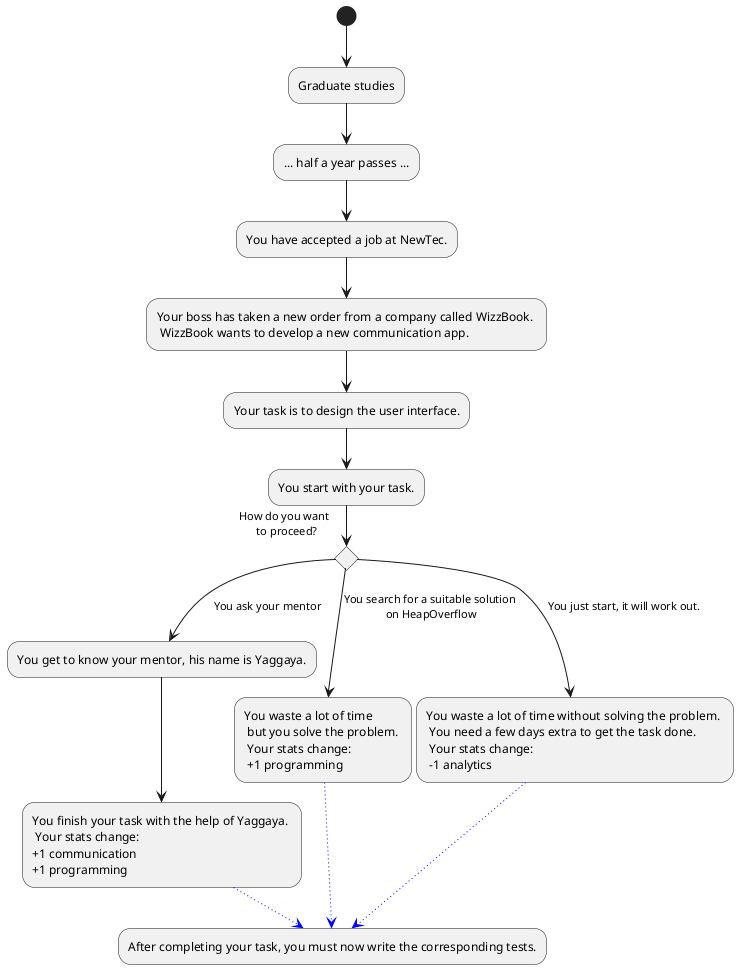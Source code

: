 @startuml
(*) --> "Graduate studies"
--> "... half a year passes ..."
--> "You have accepted a job at NewTec."
'Note: the project is not final, just a filler at the moment
--> "Your boss has taken a new order from a company called WizzBook. \n WizzBook wants to develop a new communication app."
--> "Your task is to design the user interface."
--> "You start with your task."
if "How do you want \n to proceed?" then
--> [You ask your mentor] "You get to know your mentor, his name is Yaggaya."
--> "You finish your task with the help of Yaggaya. \n Your stats change: \n+1 communication \n+1 programming " as askMentor
else
--> [You search for a suitable solution\n on HeapOverflow] "You waste a lot of time \n but you solve the problem. \n Your stats change: \n +1 programming" as heapFlow 
else
--> [You just start, it will work out.] "You waste a lot of time without solving the problem. \n You need a few days extra to get the task done. \n Your stats change: \n -1 analytics"
-[#blue,dotted]-> "After completing your task, you must now write the corresponding tests." as nextDecision

askMentor -[#blue,dotted]-> nextDecision
heapFlow -[#blue,dotted]-> nextDecision



@enduml